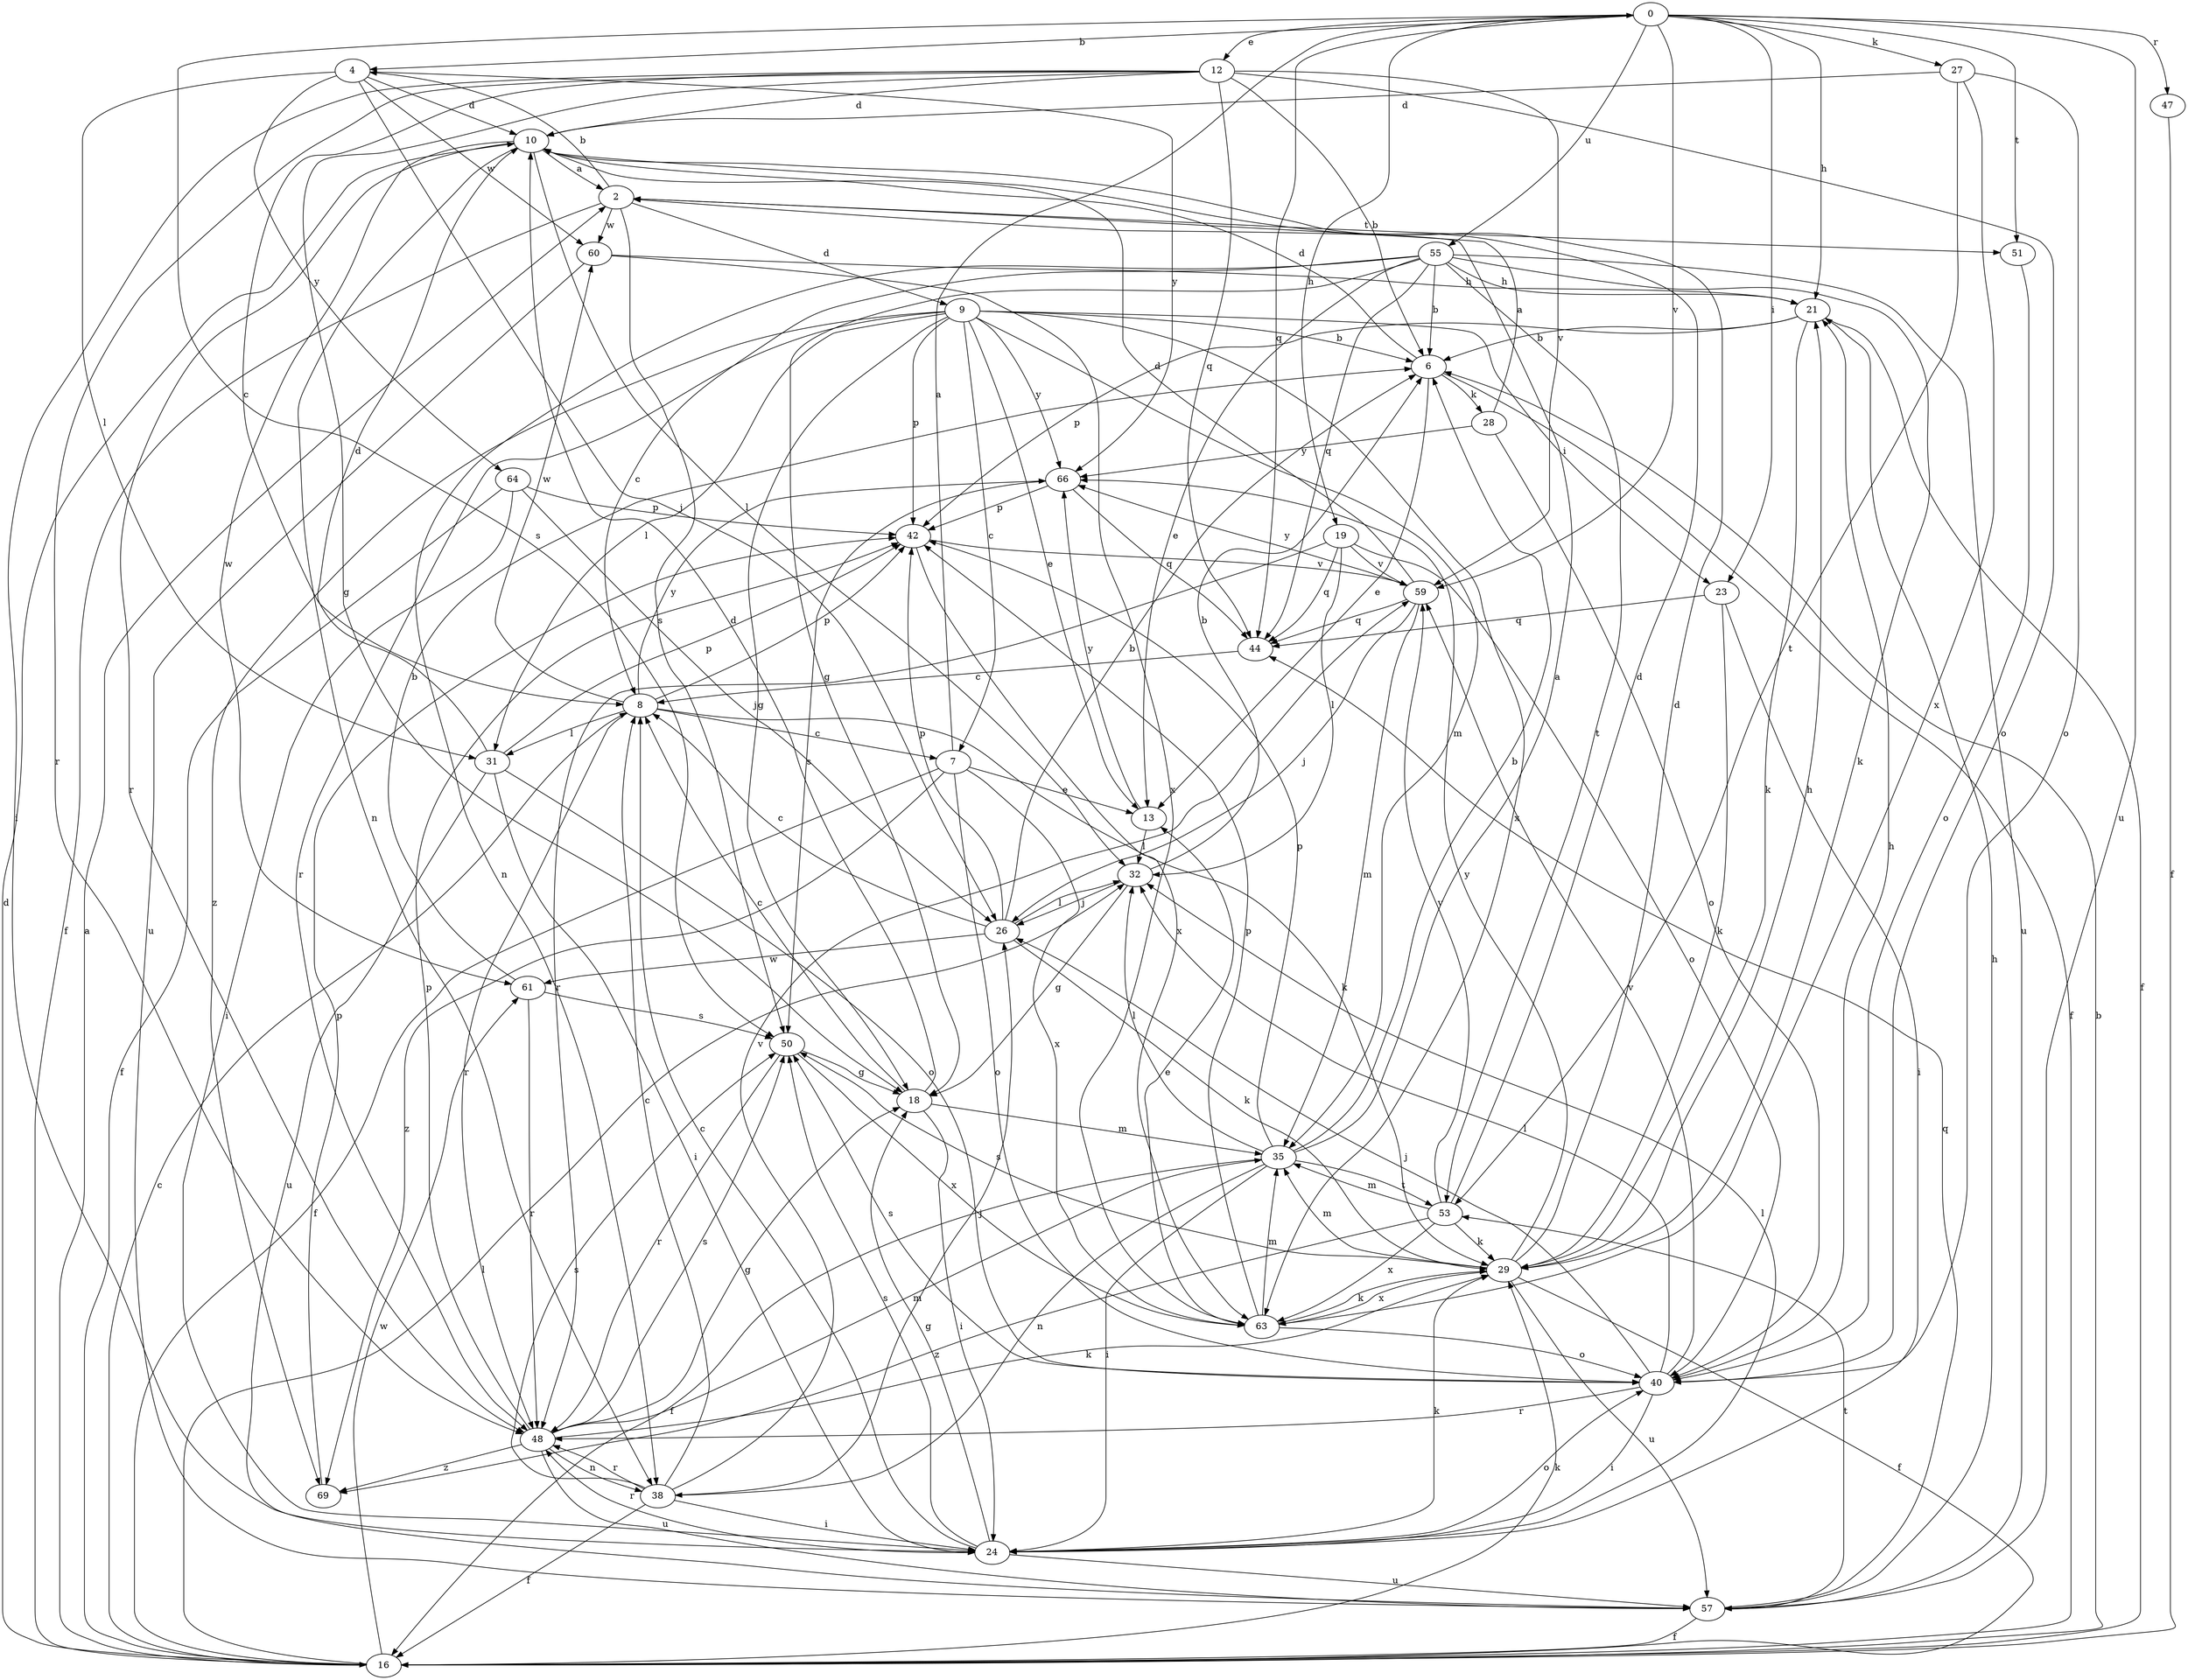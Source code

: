 strict digraph  {
0;
2;
4;
6;
7;
8;
9;
10;
12;
13;
16;
18;
19;
21;
23;
24;
26;
27;
28;
29;
31;
32;
35;
38;
40;
42;
44;
47;
48;
50;
51;
53;
55;
57;
59;
60;
61;
63;
64;
66;
69;
0 -> 4  [label=b];
0 -> 12  [label=e];
0 -> 19  [label=h];
0 -> 21  [label=h];
0 -> 23  [label=i];
0 -> 27  [label=k];
0 -> 44  [label=q];
0 -> 47  [label=r];
0 -> 50  [label=s];
0 -> 51  [label=t];
0 -> 55  [label=u];
0 -> 57  [label=u];
0 -> 59  [label=v];
2 -> 4  [label=b];
2 -> 9  [label=d];
2 -> 16  [label=f];
2 -> 50  [label=s];
2 -> 51  [label=t];
2 -> 60  [label=w];
4 -> 10  [label=d];
4 -> 26  [label=j];
4 -> 31  [label=l];
4 -> 60  [label=w];
4 -> 64  [label=y];
4 -> 66  [label=y];
6 -> 10  [label=d];
6 -> 13  [label=e];
6 -> 16  [label=f];
6 -> 28  [label=k];
7 -> 0  [label=a];
7 -> 13  [label=e];
7 -> 16  [label=f];
7 -> 40  [label=o];
7 -> 63  [label=x];
7 -> 69  [label=z];
8 -> 7  [label=c];
8 -> 29  [label=k];
8 -> 31  [label=l];
8 -> 42  [label=p];
8 -> 48  [label=r];
8 -> 60  [label=w];
8 -> 66  [label=y];
9 -> 6  [label=b];
9 -> 7  [label=c];
9 -> 13  [label=e];
9 -> 18  [label=g];
9 -> 23  [label=i];
9 -> 31  [label=l];
9 -> 35  [label=m];
9 -> 42  [label=p];
9 -> 48  [label=r];
9 -> 63  [label=x];
9 -> 66  [label=y];
9 -> 69  [label=z];
10 -> 2  [label=a];
10 -> 32  [label=l];
10 -> 38  [label=n];
10 -> 48  [label=r];
10 -> 61  [label=w];
12 -> 6  [label=b];
12 -> 8  [label=c];
12 -> 10  [label=d];
12 -> 18  [label=g];
12 -> 24  [label=i];
12 -> 40  [label=o];
12 -> 44  [label=q];
12 -> 48  [label=r];
12 -> 59  [label=v];
13 -> 32  [label=l];
13 -> 66  [label=y];
16 -> 2  [label=a];
16 -> 6  [label=b];
16 -> 8  [label=c];
16 -> 10  [label=d];
16 -> 29  [label=k];
16 -> 32  [label=l];
16 -> 61  [label=w];
18 -> 8  [label=c];
18 -> 10  [label=d];
18 -> 24  [label=i];
18 -> 35  [label=m];
19 -> 32  [label=l];
19 -> 40  [label=o];
19 -> 44  [label=q];
19 -> 48  [label=r];
19 -> 59  [label=v];
21 -> 6  [label=b];
21 -> 16  [label=f];
21 -> 29  [label=k];
21 -> 42  [label=p];
23 -> 24  [label=i];
23 -> 29  [label=k];
23 -> 44  [label=q];
24 -> 8  [label=c];
24 -> 18  [label=g];
24 -> 29  [label=k];
24 -> 32  [label=l];
24 -> 40  [label=o];
24 -> 48  [label=r];
24 -> 50  [label=s];
24 -> 57  [label=u];
26 -> 6  [label=b];
26 -> 8  [label=c];
26 -> 29  [label=k];
26 -> 32  [label=l];
26 -> 42  [label=p];
26 -> 61  [label=w];
27 -> 10  [label=d];
27 -> 40  [label=o];
27 -> 53  [label=t];
27 -> 63  [label=x];
28 -> 2  [label=a];
28 -> 40  [label=o];
28 -> 66  [label=y];
29 -> 10  [label=d];
29 -> 16  [label=f];
29 -> 21  [label=h];
29 -> 35  [label=m];
29 -> 50  [label=s];
29 -> 57  [label=u];
29 -> 63  [label=x];
29 -> 66  [label=y];
31 -> 10  [label=d];
31 -> 24  [label=i];
31 -> 40  [label=o];
31 -> 42  [label=p];
31 -> 57  [label=u];
32 -> 6  [label=b];
32 -> 18  [label=g];
32 -> 26  [label=j];
35 -> 2  [label=a];
35 -> 6  [label=b];
35 -> 16  [label=f];
35 -> 24  [label=i];
35 -> 32  [label=l];
35 -> 38  [label=n];
35 -> 42  [label=p];
35 -> 53  [label=t];
38 -> 8  [label=c];
38 -> 16  [label=f];
38 -> 24  [label=i];
38 -> 26  [label=j];
38 -> 48  [label=r];
38 -> 50  [label=s];
38 -> 59  [label=v];
40 -> 21  [label=h];
40 -> 24  [label=i];
40 -> 26  [label=j];
40 -> 32  [label=l];
40 -> 48  [label=r];
40 -> 50  [label=s];
40 -> 59  [label=v];
42 -> 59  [label=v];
42 -> 63  [label=x];
44 -> 8  [label=c];
47 -> 16  [label=f];
48 -> 18  [label=g];
48 -> 29  [label=k];
48 -> 35  [label=m];
48 -> 38  [label=n];
48 -> 42  [label=p];
48 -> 50  [label=s];
48 -> 57  [label=u];
48 -> 69  [label=z];
50 -> 18  [label=g];
50 -> 48  [label=r];
50 -> 63  [label=x];
51 -> 40  [label=o];
53 -> 10  [label=d];
53 -> 29  [label=k];
53 -> 35  [label=m];
53 -> 59  [label=v];
53 -> 63  [label=x];
53 -> 69  [label=z];
55 -> 6  [label=b];
55 -> 8  [label=c];
55 -> 13  [label=e];
55 -> 18  [label=g];
55 -> 21  [label=h];
55 -> 29  [label=k];
55 -> 38  [label=n];
55 -> 44  [label=q];
55 -> 53  [label=t];
55 -> 57  [label=u];
57 -> 16  [label=f];
57 -> 21  [label=h];
57 -> 44  [label=q];
57 -> 53  [label=t];
59 -> 10  [label=d];
59 -> 26  [label=j];
59 -> 35  [label=m];
59 -> 44  [label=q];
59 -> 66  [label=y];
60 -> 21  [label=h];
60 -> 57  [label=u];
60 -> 63  [label=x];
61 -> 6  [label=b];
61 -> 48  [label=r];
61 -> 50  [label=s];
63 -> 13  [label=e];
63 -> 29  [label=k];
63 -> 35  [label=m];
63 -> 40  [label=o];
63 -> 42  [label=p];
64 -> 16  [label=f];
64 -> 24  [label=i];
64 -> 26  [label=j];
64 -> 42  [label=p];
66 -> 42  [label=p];
66 -> 44  [label=q];
66 -> 50  [label=s];
69 -> 42  [label=p];
}
